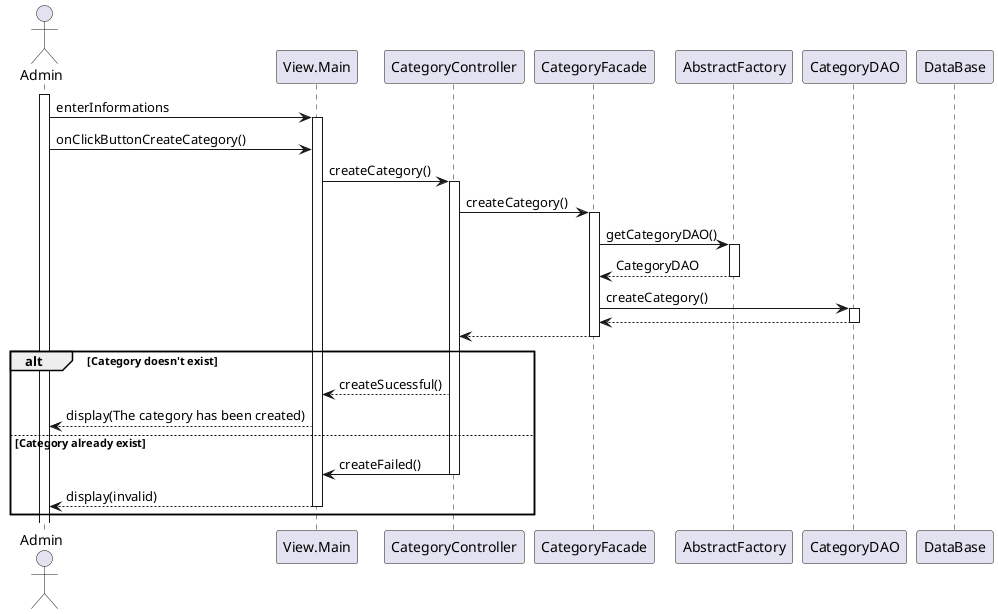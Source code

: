 @startuml Create category
skinparam responseMessageBelowArrow true

actor Admin
participant View.Main
participant CategoryController
participant CategoryFacade
participant AbstractFactory
participant CategoryDAO
participant DataBase

activate Admin

Admin -> View.Main++: enterInformations
Admin -> View.Main: onClickButtonCreateCategory()
View.Main -> CategoryController++: createCategory()
CategoryController -> CategoryFacade++: createCategory()
CategoryFacade -> AbstractFactory++: getCategoryDAO()
return CategoryDAO
CategoryFacade -> CategoryDAO++: createCategory()
return
return

alt Category doesn't exist
    CategoryController --> View.Main: createSucessful()
    View.Main --> Admin: display(The category has been created)
else Category already exist
    CategoryController -> View.Main--: createFailed()
    View.Main --> Admin--: display(invalid)
end

@enduml

== small ==

@startuml Update Category
skinparam responseMessageBelowArrow true

actor Admin
participant View.Main
participant CategoryController
participant CategoryFacade
participant AbstractFactory
participant CategoryDAO
participant DataBase

activate Admin

Admin -> View.Main++: enterInformations
Admin -> View.Main: onClickButtonUpdateCategory()
View.Main -> CategoryController++: updateCategory()
CategoryController -> CategoryFacade++: updateCategory()
CategoryFacade -> AbstractFactory++: getCategoryDAO()
return CategoryDAO
CategoryFacade -> CategoryDAO++: updateCategory()
return
return

alt Category already exist
    CategoryController --> View.Main: updateSucessful()
    View.Main --> Admin: display("The category has been updated)
else Category doesn't exist
    CategoryController -> View.Main--: updateFailed()
    View.Main --> Admin--: display(invalid)
end

@enduml

== small ==

@startuml Delete partner
skinparam responseMessageBelowArrow true

actor Admin
participant View.Main
participant CategoryController
participant CategoryFacade
participant AbstractFactory
participant CategoryDAO
participant DataBase

activate Admin

Admin -> View.Main++: onClickButtonDeleteCategory()
View.Main -> CategoryController++: deleteCategory()
CategoryController -> CategoryFacade++: deleteCategory()
CategoryFacade -> AbstractFactory++: getCategoryDAO()
return CategoryDAO
CategoryFacade -> CategoryDAO++: deleteCategory()
return
return

alt Category already exist
    CategoryController --> View.Main: deleteSucessful()
    View.Main --> Admin: display(The category has been deleted)
else Category doesn't exist
    CategoryController -> View.Main--: deleteFailed()
    View.Main --> Admin--: display(invalid)
end

@enduml
